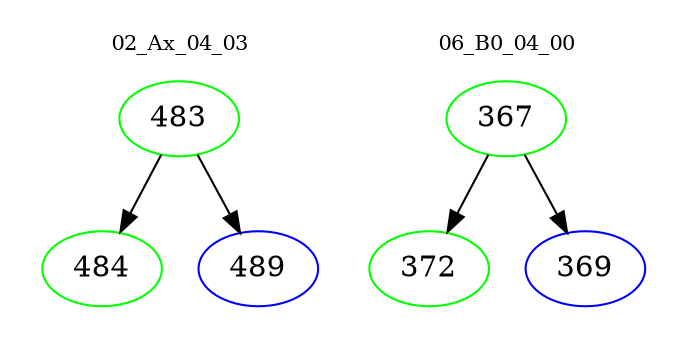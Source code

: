 digraph{
subgraph cluster_0 {
color = white
label = "02_Ax_04_03";
fontsize=10;
T0_483 [label="483", color="green"]
T0_483 -> T0_484 [color="black"]
T0_484 [label="484", color="green"]
T0_483 -> T0_489 [color="black"]
T0_489 [label="489", color="blue"]
}
subgraph cluster_1 {
color = white
label = "06_B0_04_00";
fontsize=10;
T1_367 [label="367", color="green"]
T1_367 -> T1_372 [color="black"]
T1_372 [label="372", color="green"]
T1_367 -> T1_369 [color="black"]
T1_369 [label="369", color="blue"]
}
}
